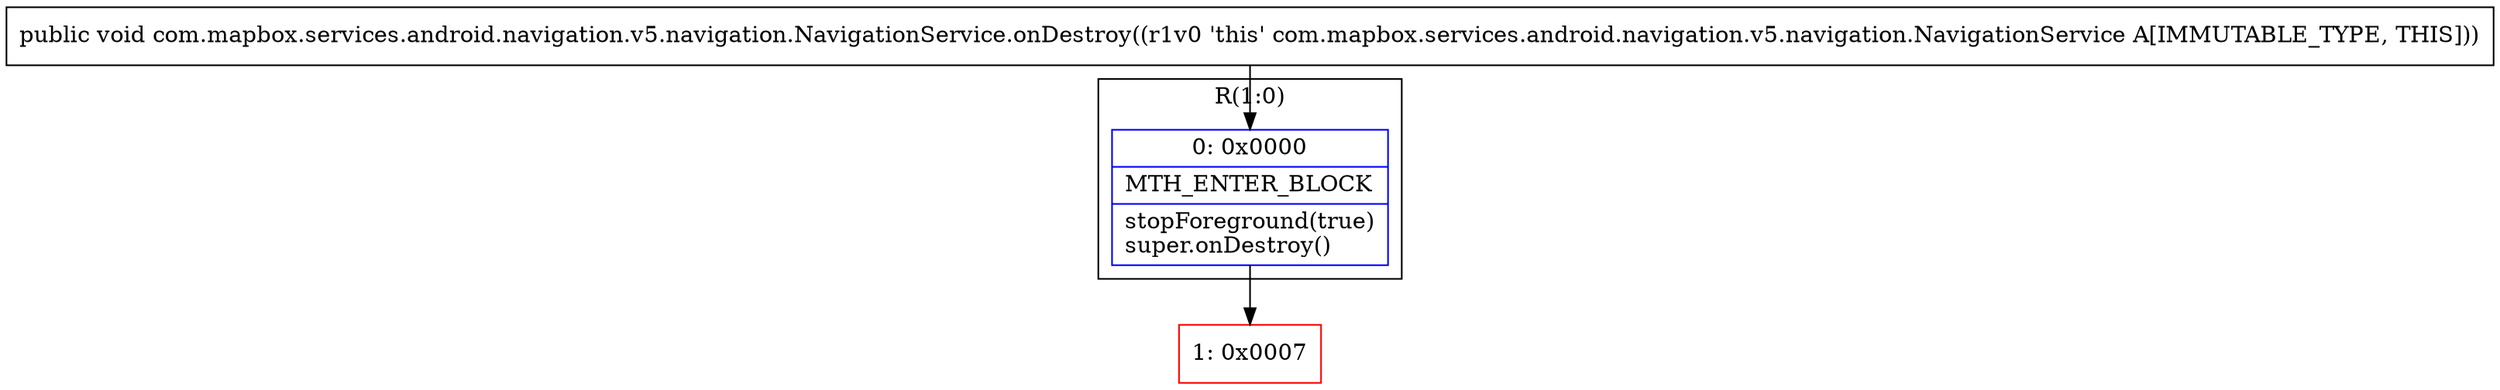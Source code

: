 digraph "CFG forcom.mapbox.services.android.navigation.v5.navigation.NavigationService.onDestroy()V" {
subgraph cluster_Region_787542068 {
label = "R(1:0)";
node [shape=record,color=blue];
Node_0 [shape=record,label="{0\:\ 0x0000|MTH_ENTER_BLOCK\l|stopForeground(true)\lsuper.onDestroy()\l}"];
}
Node_1 [shape=record,color=red,label="{1\:\ 0x0007}"];
MethodNode[shape=record,label="{public void com.mapbox.services.android.navigation.v5.navigation.NavigationService.onDestroy((r1v0 'this' com.mapbox.services.android.navigation.v5.navigation.NavigationService A[IMMUTABLE_TYPE, THIS])) }"];
MethodNode -> Node_0;
Node_0 -> Node_1;
}


